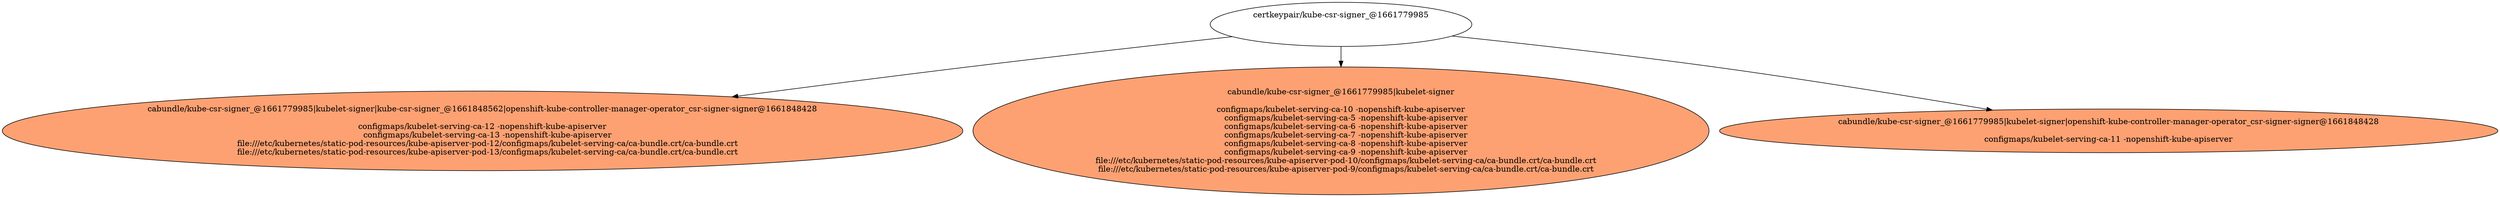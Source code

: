 digraph "Local Certificate" {
  // Node definitions.
  9 [
    label="certkeypair/kube-csr-signer_@1661779985\n\n\n"
    style=filled
    fillcolor=white
  ];
  22 [
    label="cabundle/kube-csr-signer_@1661779985|kubelet-signer|kube-csr-signer_@1661848562|openshift-kube-controller-manager-operator_csr-signer-signer@1661848428\n\nconfigmaps/kubelet-serving-ca-12 -nopenshift-kube-apiserver\n    configmaps/kubelet-serving-ca-13 -nopenshift-kube-apiserver\n    file:///etc/kubernetes/static-pod-resources/kube-apiserver-pod-12/configmaps/kubelet-serving-ca/ca-bundle.crt/ca-bundle.crt\n    file:///etc/kubernetes/static-pod-resources/kube-apiserver-pod-13/configmaps/kubelet-serving-ca/ca-bundle.crt/ca-bundle.crt\n"
    style=filled
    fillcolor="#fda172"
  ];
  23 [
    label="cabundle/kube-csr-signer_@1661779985|kubelet-signer\n\nconfigmaps/kubelet-serving-ca-10 -nopenshift-kube-apiserver\n    configmaps/kubelet-serving-ca-5 -nopenshift-kube-apiserver\n    configmaps/kubelet-serving-ca-6 -nopenshift-kube-apiserver\n    configmaps/kubelet-serving-ca-7 -nopenshift-kube-apiserver\n    configmaps/kubelet-serving-ca-8 -nopenshift-kube-apiserver\n    configmaps/kubelet-serving-ca-9 -nopenshift-kube-apiserver\n    file:///etc/kubernetes/static-pod-resources/kube-apiserver-pod-10/configmaps/kubelet-serving-ca/ca-bundle.crt/ca-bundle.crt\n    file:///etc/kubernetes/static-pod-resources/kube-apiserver-pod-9/configmaps/kubelet-serving-ca/ca-bundle.crt/ca-bundle.crt\n"
    style=filled
    fillcolor="#fda172"
  ];
  24 [
    label="cabundle/kube-csr-signer_@1661779985|kubelet-signer|openshift-kube-controller-manager-operator_csr-signer-signer@1661848428\n\nconfigmaps/kubelet-serving-ca-11 -nopenshift-kube-apiserver\n"
    style=filled
    fillcolor="#fda172"
  ];

  // Edge definitions.
  9 -> 22;
  9 -> 23;
  9 -> 24;
}